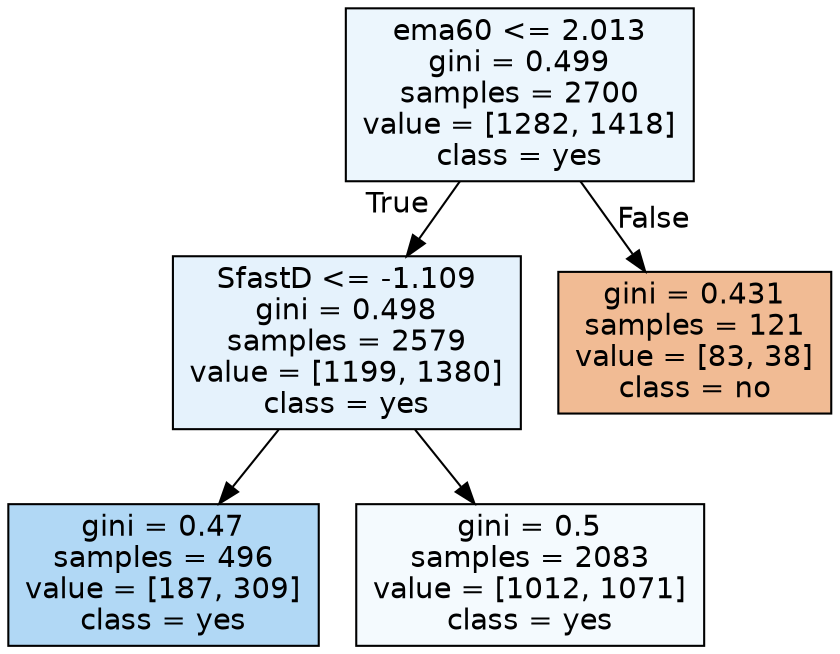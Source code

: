 digraph Tree {
node [shape=box, style="filled", color="black", fontname="helvetica"] ;
edge [fontname="helvetica"] ;
0 [label="ema60 <= 2.013\ngini = 0.499\nsamples = 2700\nvalue = [1282, 1418]\nclass = yes", fillcolor="#ecf6fd"] ;
1 [label="SfastD <= -1.109\ngini = 0.498\nsamples = 2579\nvalue = [1199, 1380]\nclass = yes", fillcolor="#e5f2fc"] ;
0 -> 1 [labeldistance=2.5, labelangle=45, headlabel="True"] ;
3 [label="gini = 0.47\nsamples = 496\nvalue = [187, 309]\nclass = yes", fillcolor="#b1d8f5"] ;
1 -> 3 ;
4 [label="gini = 0.5\nsamples = 2083\nvalue = [1012, 1071]\nclass = yes", fillcolor="#f4fafe"] ;
1 -> 4 ;
2 [label="gini = 0.431\nsamples = 121\nvalue = [83, 38]\nclass = no", fillcolor="#f1bb94"] ;
0 -> 2 [labeldistance=2.5, labelangle=-45, headlabel="False"] ;
}